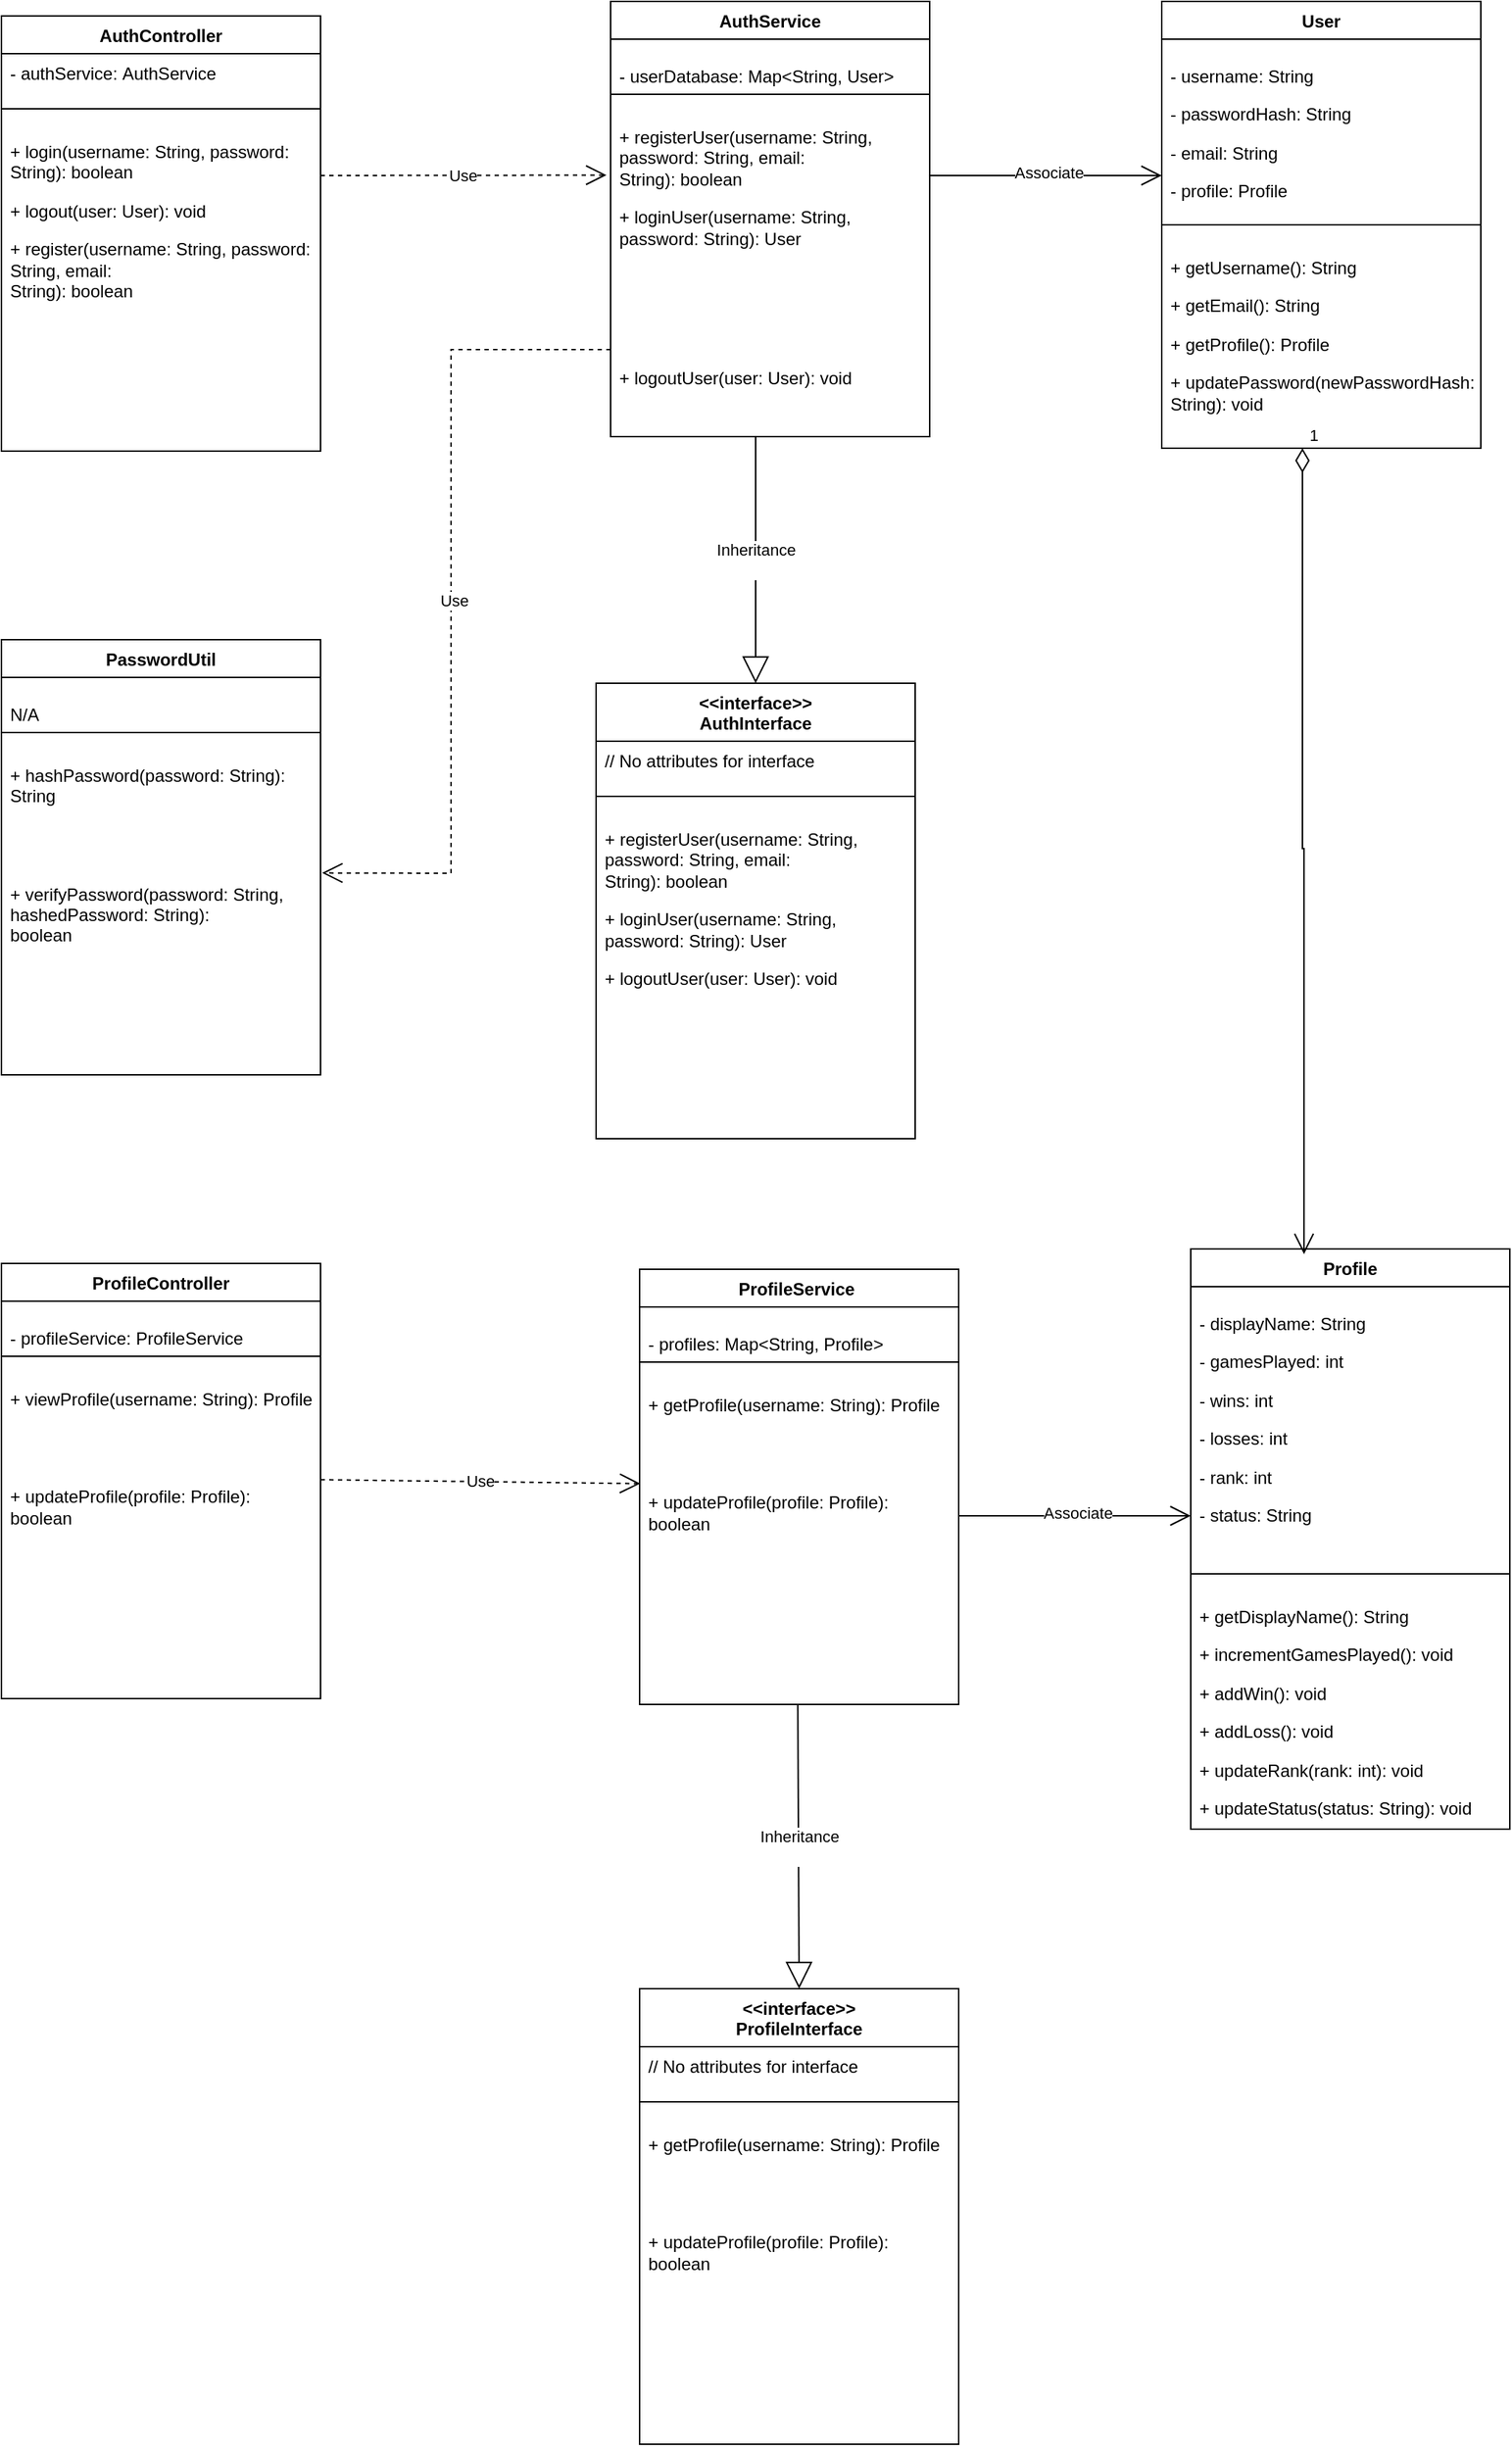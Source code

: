 <mxfile version="24.8.3">
  <diagram name="Page-1" id="Pqs4DjL7h2mbP6MIBxNd">
    <mxGraphModel dx="1736" dy="-1562" grid="1" gridSize="10" guides="1" tooltips="1" connect="1" arrows="1" fold="1" page="1" pageScale="1" pageWidth="850" pageHeight="1100" math="0" shadow="0">
      <root>
        <mxCell id="0" />
        <mxCell id="1" parent="0" />
        <mxCell id="3EMLSMAYIUfV4NDOJgnX-1" value="AuthController" style="swimlane;fontStyle=1;align=center;verticalAlign=top;childLayout=stackLayout;horizontal=1;startSize=26;horizontalStack=0;resizeParent=1;resizeParentMax=0;resizeLast=0;collapsible=1;marginBottom=0;whiteSpace=wrap;html=1;" parent="1" vertex="1">
          <mxGeometry x="-720" y="2260" width="220" height="300" as="geometry" />
        </mxCell>
        <mxCell id="3EMLSMAYIUfV4NDOJgnX-2" value="&lt;font style=&quot;font-size: 12px;&quot;&gt;- authService:&amp;nbsp;&lt;span style=&quot;line-height: 115%;&quot;&gt;AuthService&lt;/span&gt;&lt;/font&gt;" style="text;strokeColor=none;fillColor=none;align=left;verticalAlign=top;spacingLeft=4;spacingRight=4;overflow=hidden;rotatable=0;points=[[0,0.5],[1,0.5]];portConstraint=eastwest;whiteSpace=wrap;html=1;" parent="3EMLSMAYIUfV4NDOJgnX-1" vertex="1">
          <mxGeometry y="26" width="220" height="34" as="geometry" />
        </mxCell>
        <mxCell id="3EMLSMAYIUfV4NDOJgnX-3" value="" style="line;strokeWidth=1;fillColor=none;align=left;verticalAlign=middle;spacingTop=-1;spacingLeft=3;spacingRight=3;rotatable=0;labelPosition=right;points=[];portConstraint=eastwest;strokeColor=inherit;" parent="3EMLSMAYIUfV4NDOJgnX-1" vertex="1">
          <mxGeometry y="60" width="220" height="8" as="geometry" />
        </mxCell>
        <mxCell id="3EMLSMAYIUfV4NDOJgnX-4" value="&lt;p class=&quot;MsoNormal&quot;&gt;+ login(username: String, password: String): boolean&lt;/p&gt;&lt;p class=&quot;MsoNormal&quot;&gt;+ logout(user: User): void&lt;/p&gt;&lt;p class=&quot;MsoNormal&quot;&gt;+ register(username: String, password: String, email:&lt;br&gt;String): boolean&lt;/p&gt;" style="text;strokeColor=none;fillColor=none;align=left;verticalAlign=top;spacingLeft=4;spacingRight=4;overflow=hidden;rotatable=0;points=[[0,0.5],[1,0.5]];portConstraint=eastwest;whiteSpace=wrap;html=1;" parent="3EMLSMAYIUfV4NDOJgnX-1" vertex="1">
          <mxGeometry y="68" width="220" height="232" as="geometry" />
        </mxCell>
        <mxCell id="3EMLSMAYIUfV4NDOJgnX-5" value="ProfileController" style="swimlane;fontStyle=1;align=center;verticalAlign=top;childLayout=stackLayout;horizontal=1;startSize=26;horizontalStack=0;resizeParent=1;resizeParentMax=0;resizeLast=0;collapsible=1;marginBottom=0;whiteSpace=wrap;html=1;" parent="1" vertex="1">
          <mxGeometry x="-720" y="3120" width="220" height="300" as="geometry" />
        </mxCell>
        <mxCell id="3EMLSMAYIUfV4NDOJgnX-6" value="&lt;p class=&quot;MsoNormal&quot;&gt;- profileService: ProfileService&lt;/p&gt;" style="text;strokeColor=none;fillColor=none;align=left;verticalAlign=top;spacingLeft=4;spacingRight=4;overflow=hidden;rotatable=0;points=[[0,0.5],[1,0.5]];portConstraint=eastwest;whiteSpace=wrap;html=1;" parent="3EMLSMAYIUfV4NDOJgnX-5" vertex="1">
          <mxGeometry y="26" width="220" height="34" as="geometry" />
        </mxCell>
        <mxCell id="3EMLSMAYIUfV4NDOJgnX-7" value="" style="line;strokeWidth=1;fillColor=none;align=left;verticalAlign=middle;spacingTop=-1;spacingLeft=3;spacingRight=3;rotatable=0;labelPosition=right;points=[];portConstraint=eastwest;strokeColor=inherit;" parent="3EMLSMAYIUfV4NDOJgnX-5" vertex="1">
          <mxGeometry y="60" width="220" height="8" as="geometry" />
        </mxCell>
        <mxCell id="3EMLSMAYIUfV4NDOJgnX-8" value="&lt;p class=&quot;MsoNormal&quot;&gt;+ viewProfile(username: String): Profile&lt;/p&gt;&lt;p class=&quot;MsoNormal&quot;&gt;&lt;br/&gt;&lt;br/&gt;&lt;/p&gt;&lt;p class=&quot;MsoNormal&quot;&gt;+ updateProfile(profile: Profile): boolean&lt;/p&gt;" style="text;strokeColor=none;fillColor=none;align=left;verticalAlign=top;spacingLeft=4;spacingRight=4;overflow=hidden;rotatable=0;points=[[0,0.5],[1,0.5]];portConstraint=eastwest;whiteSpace=wrap;html=1;" parent="3EMLSMAYIUfV4NDOJgnX-5" vertex="1">
          <mxGeometry y="68" width="220" height="232" as="geometry" />
        </mxCell>
        <mxCell id="3EMLSMAYIUfV4NDOJgnX-9" value="&lt;div&gt;&amp;lt;&amp;lt;interface&amp;gt;&amp;gt;&lt;/div&gt;AuthInterface" style="swimlane;fontStyle=1;align=center;verticalAlign=top;childLayout=stackLayout;horizontal=1;startSize=40;horizontalStack=0;resizeParent=1;resizeParentMax=0;resizeLast=0;collapsible=1;marginBottom=0;whiteSpace=wrap;html=1;" parent="1" vertex="1">
          <mxGeometry x="-310" y="2720" width="220" height="314" as="geometry" />
        </mxCell>
        <mxCell id="3EMLSMAYIUfV4NDOJgnX-10" value="// No attributes for interface" style="text;strokeColor=none;fillColor=none;align=left;verticalAlign=top;spacingLeft=4;spacingRight=4;overflow=hidden;rotatable=0;points=[[0,0.5],[1,0.5]];portConstraint=eastwest;whiteSpace=wrap;html=1;" parent="3EMLSMAYIUfV4NDOJgnX-9" vertex="1">
          <mxGeometry y="40" width="220" height="34" as="geometry" />
        </mxCell>
        <mxCell id="3EMLSMAYIUfV4NDOJgnX-11" value="" style="line;strokeWidth=1;fillColor=none;align=left;verticalAlign=middle;spacingTop=-1;spacingLeft=3;spacingRight=3;rotatable=0;labelPosition=right;points=[];portConstraint=eastwest;strokeColor=inherit;" parent="3EMLSMAYIUfV4NDOJgnX-9" vertex="1">
          <mxGeometry y="74" width="220" height="8" as="geometry" />
        </mxCell>
        <mxCell id="3EMLSMAYIUfV4NDOJgnX-12" value="&lt;p class=&quot;MsoNormal&quot;&gt;+ registerUser(username: String, password: String, email:&lt;br&gt;String): boolean&lt;/p&gt;&lt;p class=&quot;MsoNormal&quot;&gt;+ loginUser(username: String, password: String): User&lt;/p&gt;&lt;p class=&quot;MsoNormal&quot;&gt;+ logoutUser(user: User): void&lt;/p&gt;" style="text;strokeColor=none;fillColor=none;align=left;verticalAlign=top;spacingLeft=4;spacingRight=4;overflow=hidden;rotatable=0;points=[[0,0.5],[1,0.5]];portConstraint=eastwest;whiteSpace=wrap;html=1;" parent="3EMLSMAYIUfV4NDOJgnX-9" vertex="1">
          <mxGeometry y="82" width="220" height="232" as="geometry" />
        </mxCell>
        <mxCell id="3EMLSMAYIUfV4NDOJgnX-13" value="&lt;div&gt;&amp;lt;&amp;lt;interface&amp;gt;&amp;gt;&lt;/div&gt;ProfileInterface" style="swimlane;fontStyle=1;align=center;verticalAlign=top;childLayout=stackLayout;horizontal=1;startSize=40;horizontalStack=0;resizeParent=1;resizeParentMax=0;resizeLast=0;collapsible=1;marginBottom=0;whiteSpace=wrap;html=1;" parent="1" vertex="1">
          <mxGeometry x="-280" y="3620" width="220" height="314" as="geometry" />
        </mxCell>
        <mxCell id="3EMLSMAYIUfV4NDOJgnX-14" value="// No attributes for interface" style="text;strokeColor=none;fillColor=none;align=left;verticalAlign=top;spacingLeft=4;spacingRight=4;overflow=hidden;rotatable=0;points=[[0,0.5],[1,0.5]];portConstraint=eastwest;whiteSpace=wrap;html=1;" parent="3EMLSMAYIUfV4NDOJgnX-13" vertex="1">
          <mxGeometry y="40" width="220" height="34" as="geometry" />
        </mxCell>
        <mxCell id="3EMLSMAYIUfV4NDOJgnX-15" value="" style="line;strokeWidth=1;fillColor=none;align=left;verticalAlign=middle;spacingTop=-1;spacingLeft=3;spacingRight=3;rotatable=0;labelPosition=right;points=[];portConstraint=eastwest;strokeColor=inherit;" parent="3EMLSMAYIUfV4NDOJgnX-13" vertex="1">
          <mxGeometry y="74" width="220" height="8" as="geometry" />
        </mxCell>
        <mxCell id="3EMLSMAYIUfV4NDOJgnX-16" value="&lt;p class=&quot;MsoNormal&quot;&gt;+ getProfile(username: String): Profile&lt;/p&gt;&lt;p class=&quot;MsoNormal&quot;&gt;&lt;br/&gt;&lt;br/&gt;&lt;/p&gt;&lt;p class=&quot;MsoNormal&quot;&gt;+ updateProfile(profile: Profile): boolean&lt;/p&gt;" style="text;strokeColor=none;fillColor=none;align=left;verticalAlign=top;spacingLeft=4;spacingRight=4;overflow=hidden;rotatable=0;points=[[0,0.5],[1,0.5]];portConstraint=eastwest;whiteSpace=wrap;html=1;" parent="3EMLSMAYIUfV4NDOJgnX-13" vertex="1">
          <mxGeometry y="82" width="220" height="232" as="geometry" />
        </mxCell>
        <mxCell id="3EMLSMAYIUfV4NDOJgnX-17" value="AuthService" style="swimlane;fontStyle=1;align=center;verticalAlign=top;childLayout=stackLayout;horizontal=1;startSize=26;horizontalStack=0;resizeParent=1;resizeParentMax=0;resizeLast=0;collapsible=1;marginBottom=0;whiteSpace=wrap;html=1;" parent="1" vertex="1">
          <mxGeometry x="-300" y="2250" width="220" height="300" as="geometry" />
        </mxCell>
        <mxCell id="3EMLSMAYIUfV4NDOJgnX-18" value="&lt;p class=&quot;MsoNormal&quot;&gt;- userDatabase: Map&amp;lt;String, User&amp;gt;&lt;/p&gt;" style="text;strokeColor=none;fillColor=none;align=left;verticalAlign=top;spacingLeft=4;spacingRight=4;overflow=hidden;rotatable=0;points=[[0,0.5],[1,0.5]];portConstraint=eastwest;whiteSpace=wrap;html=1;" parent="3EMLSMAYIUfV4NDOJgnX-17" vertex="1">
          <mxGeometry y="26" width="220" height="34" as="geometry" />
        </mxCell>
        <mxCell id="3EMLSMAYIUfV4NDOJgnX-19" value="" style="line;strokeWidth=1;fillColor=none;align=left;verticalAlign=middle;spacingTop=-1;spacingLeft=3;spacingRight=3;rotatable=0;labelPosition=right;points=[];portConstraint=eastwest;strokeColor=inherit;" parent="3EMLSMAYIUfV4NDOJgnX-17" vertex="1">
          <mxGeometry y="60" width="220" height="8" as="geometry" />
        </mxCell>
        <mxCell id="3EMLSMAYIUfV4NDOJgnX-20" value="&lt;p class=&quot;MsoNormal&quot;&gt;+ registerUser(username: String, password: String, email:&lt;br/&gt;String): boolean&lt;/p&gt;&lt;p class=&quot;MsoNormal&quot;&gt;+ loginUser(username: String, password: String): User&lt;/p&gt;&lt;p class=&quot;MsoNormal&quot;&gt;&lt;br/&gt;&lt;br/&gt;&lt;br/&gt;&lt;br/&gt;&lt;/p&gt;&lt;p class=&quot;MsoNormal&quot;&gt;+ logoutUser(user: User): void&lt;/p&gt;" style="text;strokeColor=none;fillColor=none;align=left;verticalAlign=top;spacingLeft=4;spacingRight=4;overflow=hidden;rotatable=0;points=[[0,0.5],[1,0.5]];portConstraint=eastwest;whiteSpace=wrap;html=1;" parent="3EMLSMAYIUfV4NDOJgnX-17" vertex="1">
          <mxGeometry y="68" width="220" height="232" as="geometry" />
        </mxCell>
        <mxCell id="3EMLSMAYIUfV4NDOJgnX-50" value="Use" style="endArrow=open;endSize=12;dashed=1;html=1;rounded=0;entryX=1.005;entryY=0.4;entryDx=0;entryDy=0;entryPerimeter=0;" parent="3EMLSMAYIUfV4NDOJgnX-17" target="3EMLSMAYIUfV4NDOJgnX-36" edge="1">
          <mxGeometry x="0.011" y="2" width="160" relative="1" as="geometry">
            <mxPoint y="240" as="sourcePoint" />
            <mxPoint x="160" y="240" as="targetPoint" />
            <Array as="points">
              <mxPoint x="-110" y="240" />
              <mxPoint x="-110" y="601" />
            </Array>
            <mxPoint as="offset" />
          </mxGeometry>
        </mxCell>
        <mxCell id="3EMLSMAYIUfV4NDOJgnX-21" value="ProfileService&amp;nbsp;" style="swimlane;fontStyle=1;align=center;verticalAlign=top;childLayout=stackLayout;horizontal=1;startSize=26;horizontalStack=0;resizeParent=1;resizeParentMax=0;resizeLast=0;collapsible=1;marginBottom=0;whiteSpace=wrap;html=1;" parent="1" vertex="1">
          <mxGeometry x="-280" y="3124" width="220" height="300" as="geometry" />
        </mxCell>
        <mxCell id="3EMLSMAYIUfV4NDOJgnX-22" value="&lt;p class=&quot;MsoNormal&quot;&gt;- profiles: Map&amp;lt;String, Profile&amp;gt;&lt;/p&gt;" style="text;strokeColor=none;fillColor=none;align=left;verticalAlign=top;spacingLeft=4;spacingRight=4;overflow=hidden;rotatable=0;points=[[0,0.5],[1,0.5]];portConstraint=eastwest;whiteSpace=wrap;html=1;" parent="3EMLSMAYIUfV4NDOJgnX-21" vertex="1">
          <mxGeometry y="26" width="220" height="34" as="geometry" />
        </mxCell>
        <mxCell id="3EMLSMAYIUfV4NDOJgnX-23" value="" style="line;strokeWidth=1;fillColor=none;align=left;verticalAlign=middle;spacingTop=-1;spacingLeft=3;spacingRight=3;rotatable=0;labelPosition=right;points=[];portConstraint=eastwest;strokeColor=inherit;" parent="3EMLSMAYIUfV4NDOJgnX-21" vertex="1">
          <mxGeometry y="60" width="220" height="8" as="geometry" />
        </mxCell>
        <mxCell id="3EMLSMAYIUfV4NDOJgnX-24" value="&lt;p class=&quot;MsoNormal&quot;&gt;+ getProfile(username: String): Profile&lt;/p&gt;&lt;p class=&quot;MsoNormal&quot;&gt;&lt;br/&gt;&lt;br/&gt;&lt;/p&gt;&lt;p class=&quot;MsoNormal&quot;&gt;+ updateProfile(profile: Profile): boolean&lt;/p&gt;" style="text;strokeColor=none;fillColor=none;align=left;verticalAlign=top;spacingLeft=4;spacingRight=4;overflow=hidden;rotatable=0;points=[[0,0.5],[1,0.5]];portConstraint=eastwest;whiteSpace=wrap;html=1;" parent="3EMLSMAYIUfV4NDOJgnX-21" vertex="1">
          <mxGeometry y="68" width="220" height="232" as="geometry" />
        </mxCell>
        <mxCell id="3EMLSMAYIUfV4NDOJgnX-25" value="User" style="swimlane;fontStyle=1;align=center;verticalAlign=top;childLayout=stackLayout;horizontal=1;startSize=26;horizontalStack=0;resizeParent=1;resizeParentMax=0;resizeLast=0;collapsible=1;marginBottom=0;whiteSpace=wrap;html=1;" parent="1" vertex="1">
          <mxGeometry x="80" y="2250" width="220" height="308" as="geometry" />
        </mxCell>
        <mxCell id="3EMLSMAYIUfV4NDOJgnX-26" value="&lt;p class=&quot;MsoNormal&quot;&gt;- username: String&lt;/p&gt;&lt;p class=&quot;MsoNormal&quot;&gt;- passwordHash: String&lt;/p&gt;&lt;p class=&quot;MsoNormal&quot;&gt;- email: String&lt;/p&gt;&lt;p class=&quot;MsoNormal&quot;&gt;- profile: Profile&lt;/p&gt;" style="text;strokeColor=none;fillColor=none;align=left;verticalAlign=top;spacingLeft=4;spacingRight=4;overflow=hidden;rotatable=0;points=[[0,0.5],[1,0.5]];portConstraint=eastwest;whiteSpace=wrap;html=1;" parent="3EMLSMAYIUfV4NDOJgnX-25" vertex="1">
          <mxGeometry y="26" width="220" height="124" as="geometry" />
        </mxCell>
        <mxCell id="3EMLSMAYIUfV4NDOJgnX-27" value="" style="line;strokeWidth=1;fillColor=none;align=left;verticalAlign=middle;spacingTop=-1;spacingLeft=3;spacingRight=3;rotatable=0;labelPosition=right;points=[];portConstraint=eastwest;strokeColor=inherit;" parent="3EMLSMAYIUfV4NDOJgnX-25" vertex="1">
          <mxGeometry y="150" width="220" height="8" as="geometry" />
        </mxCell>
        <mxCell id="3EMLSMAYIUfV4NDOJgnX-28" value="&lt;p class=&quot;MsoNormal&quot;&gt;+ getUsername(): String&lt;/p&gt;&lt;p class=&quot;MsoNormal&quot;&gt;+ getEmail(): String&lt;/p&gt;&lt;p class=&quot;MsoNormal&quot;&gt;+ getProfile(): Profile&lt;/p&gt;&lt;p class=&quot;MsoNormal&quot;&gt;+ updatePassword(newPasswordHash: String): void&lt;/p&gt;" style="text;strokeColor=none;fillColor=none;align=left;verticalAlign=top;spacingLeft=4;spacingRight=4;overflow=hidden;rotatable=0;points=[[0,0.5],[1,0.5]];portConstraint=eastwest;whiteSpace=wrap;html=1;" parent="3EMLSMAYIUfV4NDOJgnX-25" vertex="1">
          <mxGeometry y="158" width="220" height="150" as="geometry" />
        </mxCell>
        <mxCell id="3EMLSMAYIUfV4NDOJgnX-29" value="Profile" style="swimlane;fontStyle=1;align=center;verticalAlign=top;childLayout=stackLayout;horizontal=1;startSize=26;horizontalStack=0;resizeParent=1;resizeParentMax=0;resizeLast=0;collapsible=1;marginBottom=0;whiteSpace=wrap;html=1;" parent="1" vertex="1">
          <mxGeometry x="100" y="3110" width="220" height="400" as="geometry" />
        </mxCell>
        <mxCell id="3EMLSMAYIUfV4NDOJgnX-30" value="&lt;p class=&quot;MsoNormal&quot;&gt;- displayName: String&lt;/p&gt;&lt;p class=&quot;MsoNormal&quot;&gt;- gamesPlayed: int&lt;/p&gt;&lt;p class=&quot;MsoNormal&quot;&gt;- wins: int&lt;/p&gt;&lt;p class=&quot;MsoNormal&quot;&gt;- losses: int&lt;/p&gt;&lt;p class=&quot;MsoNormal&quot;&gt;- rank: int&lt;/p&gt;&lt;p class=&quot;MsoNormal&quot;&gt;- status: String&lt;/p&gt;" style="text;strokeColor=none;fillColor=none;align=left;verticalAlign=top;spacingLeft=4;spacingRight=4;overflow=hidden;rotatable=0;points=[[0,0.5],[1,0.5]];portConstraint=eastwest;whiteSpace=wrap;html=1;" parent="3EMLSMAYIUfV4NDOJgnX-29" vertex="1">
          <mxGeometry y="26" width="220" height="194" as="geometry" />
        </mxCell>
        <mxCell id="3EMLSMAYIUfV4NDOJgnX-31" value="" style="line;strokeWidth=1;fillColor=none;align=left;verticalAlign=middle;spacingTop=-1;spacingLeft=3;spacingRight=3;rotatable=0;labelPosition=right;points=[];portConstraint=eastwest;strokeColor=inherit;" parent="3EMLSMAYIUfV4NDOJgnX-29" vertex="1">
          <mxGeometry y="220" width="220" height="8" as="geometry" />
        </mxCell>
        <mxCell id="3EMLSMAYIUfV4NDOJgnX-32" value="&lt;p class=&quot;MsoNormal&quot;&gt;+ getDisplayName(): String&lt;/p&gt;&lt;p class=&quot;MsoNormal&quot;&gt;+ incrementGamesPlayed(): void&lt;/p&gt;&lt;p class=&quot;MsoNormal&quot;&gt;+ addWin(): void&lt;/p&gt;&lt;p class=&quot;MsoNormal&quot;&gt;+ addLoss(): void&lt;/p&gt;&lt;p class=&quot;MsoNormal&quot;&gt;+ updateRank(rank: int): void&lt;/p&gt;&lt;p class=&quot;MsoNormal&quot;&gt;+ updateStatus(status: String): void&lt;/p&gt;" style="text;strokeColor=none;fillColor=none;align=left;verticalAlign=top;spacingLeft=4;spacingRight=4;overflow=hidden;rotatable=0;points=[[0,0.5],[1,0.5]];portConstraint=eastwest;whiteSpace=wrap;html=1;" parent="3EMLSMAYIUfV4NDOJgnX-29" vertex="1">
          <mxGeometry y="228" width="220" height="172" as="geometry" />
        </mxCell>
        <mxCell id="3EMLSMAYIUfV4NDOJgnX-33" value="PasswordUtil" style="swimlane;fontStyle=1;align=center;verticalAlign=top;childLayout=stackLayout;horizontal=1;startSize=26;horizontalStack=0;resizeParent=1;resizeParentMax=0;resizeLast=0;collapsible=1;marginBottom=0;whiteSpace=wrap;html=1;" parent="1" vertex="1">
          <mxGeometry x="-720" y="2690" width="220" height="300" as="geometry" />
        </mxCell>
        <mxCell id="3EMLSMAYIUfV4NDOJgnX-34" value="&lt;p class=&quot;MsoNormal&quot;&gt;N/A&lt;/p&gt;" style="text;strokeColor=none;fillColor=none;align=left;verticalAlign=top;spacingLeft=4;spacingRight=4;overflow=hidden;rotatable=0;points=[[0,0.5],[1,0.5]];portConstraint=eastwest;whiteSpace=wrap;html=1;" parent="3EMLSMAYIUfV4NDOJgnX-33" vertex="1">
          <mxGeometry y="26" width="220" height="34" as="geometry" />
        </mxCell>
        <mxCell id="3EMLSMAYIUfV4NDOJgnX-35" value="" style="line;strokeWidth=1;fillColor=none;align=left;verticalAlign=middle;spacingTop=-1;spacingLeft=3;spacingRight=3;rotatable=0;labelPosition=right;points=[];portConstraint=eastwest;strokeColor=inherit;" parent="3EMLSMAYIUfV4NDOJgnX-33" vertex="1">
          <mxGeometry y="60" width="220" height="8" as="geometry" />
        </mxCell>
        <mxCell id="3EMLSMAYIUfV4NDOJgnX-36" value="&lt;p class=&quot;MsoNormal&quot;&gt;+ hashPassword(password: String): String&lt;/p&gt;&lt;p class=&quot;MsoNormal&quot;&gt;&lt;br/&gt;&lt;br/&gt;&lt;/p&gt;&lt;p class=&quot;MsoNormal&quot;&gt;+ verifyPassword(password: String, hashedPassword: String):&lt;br/&gt;boolean&lt;/p&gt;" style="text;strokeColor=none;fillColor=none;align=left;verticalAlign=top;spacingLeft=4;spacingRight=4;overflow=hidden;rotatable=0;points=[[0,0.5],[1,0.5]];portConstraint=eastwest;whiteSpace=wrap;html=1;" parent="3EMLSMAYIUfV4NDOJgnX-33" vertex="1">
          <mxGeometry y="68" width="220" height="232" as="geometry" />
        </mxCell>
        <mxCell id="3EMLSMAYIUfV4NDOJgnX-40" value="Use" style="endArrow=open;endSize=12;dashed=1;html=1;rounded=0;entryX=-0.013;entryY=0.223;entryDx=0;entryDy=0;entryPerimeter=0;" parent="1" target="3EMLSMAYIUfV4NDOJgnX-20" edge="1">
          <mxGeometry width="160" relative="1" as="geometry">
            <mxPoint x="-500" y="2370" as="sourcePoint" />
            <mxPoint x="-340" y="2370" as="targetPoint" />
          </mxGeometry>
        </mxCell>
        <mxCell id="3EMLSMAYIUfV4NDOJgnX-41" value="Use" style="endArrow=open;endSize=12;dashed=1;html=1;rounded=0;entryX=0.002;entryY=0.344;entryDx=0;entryDy=0;entryPerimeter=0;" parent="1" target="3EMLSMAYIUfV4NDOJgnX-24" edge="1">
          <mxGeometry width="160" relative="1" as="geometry">
            <mxPoint x="-500" y="3269.09" as="sourcePoint" />
            <mxPoint x="-303" y="3269.09" as="targetPoint" />
          </mxGeometry>
        </mxCell>
        <mxCell id="3EMLSMAYIUfV4NDOJgnX-42" value="Inheritance&lt;div&gt;&lt;br&gt;&lt;/div&gt;" style="endArrow=block;endSize=16;endFill=0;html=1;rounded=0;entryX=0.5;entryY=0;entryDx=0;entryDy=0;" parent="1" target="3EMLSMAYIUfV4NDOJgnX-9" edge="1">
          <mxGeometry width="160" relative="1" as="geometry">
            <mxPoint x="-200" y="2550" as="sourcePoint" />
            <mxPoint x="-200" y="2640" as="targetPoint" />
          </mxGeometry>
        </mxCell>
        <mxCell id="3EMLSMAYIUfV4NDOJgnX-44" value="Inheritance&lt;div&gt;&lt;br&gt;&lt;/div&gt;" style="endArrow=block;endSize=16;endFill=0;html=1;rounded=0;entryX=0.5;entryY=0;entryDx=0;entryDy=0;" parent="1" target="3EMLSMAYIUfV4NDOJgnX-13" edge="1">
          <mxGeometry width="160" relative="1" as="geometry">
            <mxPoint x="-170.91" y="3424" as="sourcePoint" />
            <mxPoint x="-170.91" y="3594" as="targetPoint" />
          </mxGeometry>
        </mxCell>
        <mxCell id="3EMLSMAYIUfV4NDOJgnX-45" value="" style="endArrow=open;endFill=1;endSize=12;html=1;rounded=0;" parent="1" edge="1">
          <mxGeometry width="160" relative="1" as="geometry">
            <mxPoint x="-80" y="2370" as="sourcePoint" />
            <mxPoint x="80" y="2370" as="targetPoint" />
          </mxGeometry>
        </mxCell>
        <mxCell id="3EMLSMAYIUfV4NDOJgnX-46" value="Associate" style="edgeLabel;html=1;align=center;verticalAlign=middle;resizable=0;points=[];" parent="3EMLSMAYIUfV4NDOJgnX-45" vertex="1" connectable="0">
          <mxGeometry x="0.01" y="2" relative="1" as="geometry">
            <mxPoint x="1" as="offset" />
          </mxGeometry>
        </mxCell>
        <mxCell id="3EMLSMAYIUfV4NDOJgnX-47" value="" style="endArrow=open;endFill=1;endSize=12;html=1;rounded=0;" parent="1" edge="1">
          <mxGeometry width="160" relative="1" as="geometry">
            <mxPoint x="-60" y="3294" as="sourcePoint" />
            <mxPoint x="100" y="3294" as="targetPoint" />
          </mxGeometry>
        </mxCell>
        <mxCell id="3EMLSMAYIUfV4NDOJgnX-48" value="Associate" style="edgeLabel;html=1;align=center;verticalAlign=middle;resizable=0;points=[];" parent="3EMLSMAYIUfV4NDOJgnX-47" vertex="1" connectable="0">
          <mxGeometry x="0.01" y="2" relative="1" as="geometry">
            <mxPoint x="1" as="offset" />
          </mxGeometry>
        </mxCell>
        <mxCell id="3EMLSMAYIUfV4NDOJgnX-49" value="1" style="endArrow=open;html=1;endSize=12;startArrow=diamondThin;startSize=14;startFill=0;edgeStyle=orthogonalEdgeStyle;align=left;verticalAlign=bottom;rounded=0;exitX=0.441;exitY=1;exitDx=0;exitDy=0;exitPerimeter=0;entryX=0.355;entryY=0.009;entryDx=0;entryDy=0;entryPerimeter=0;" parent="1" source="3EMLSMAYIUfV4NDOJgnX-28" target="3EMLSMAYIUfV4NDOJgnX-29" edge="1">
          <mxGeometry x="-1" y="3" relative="1" as="geometry">
            <mxPoint x="120" y="2710" as="sourcePoint" />
            <mxPoint x="280" y="2710" as="targetPoint" />
          </mxGeometry>
        </mxCell>
      </root>
    </mxGraphModel>
  </diagram>
</mxfile>
